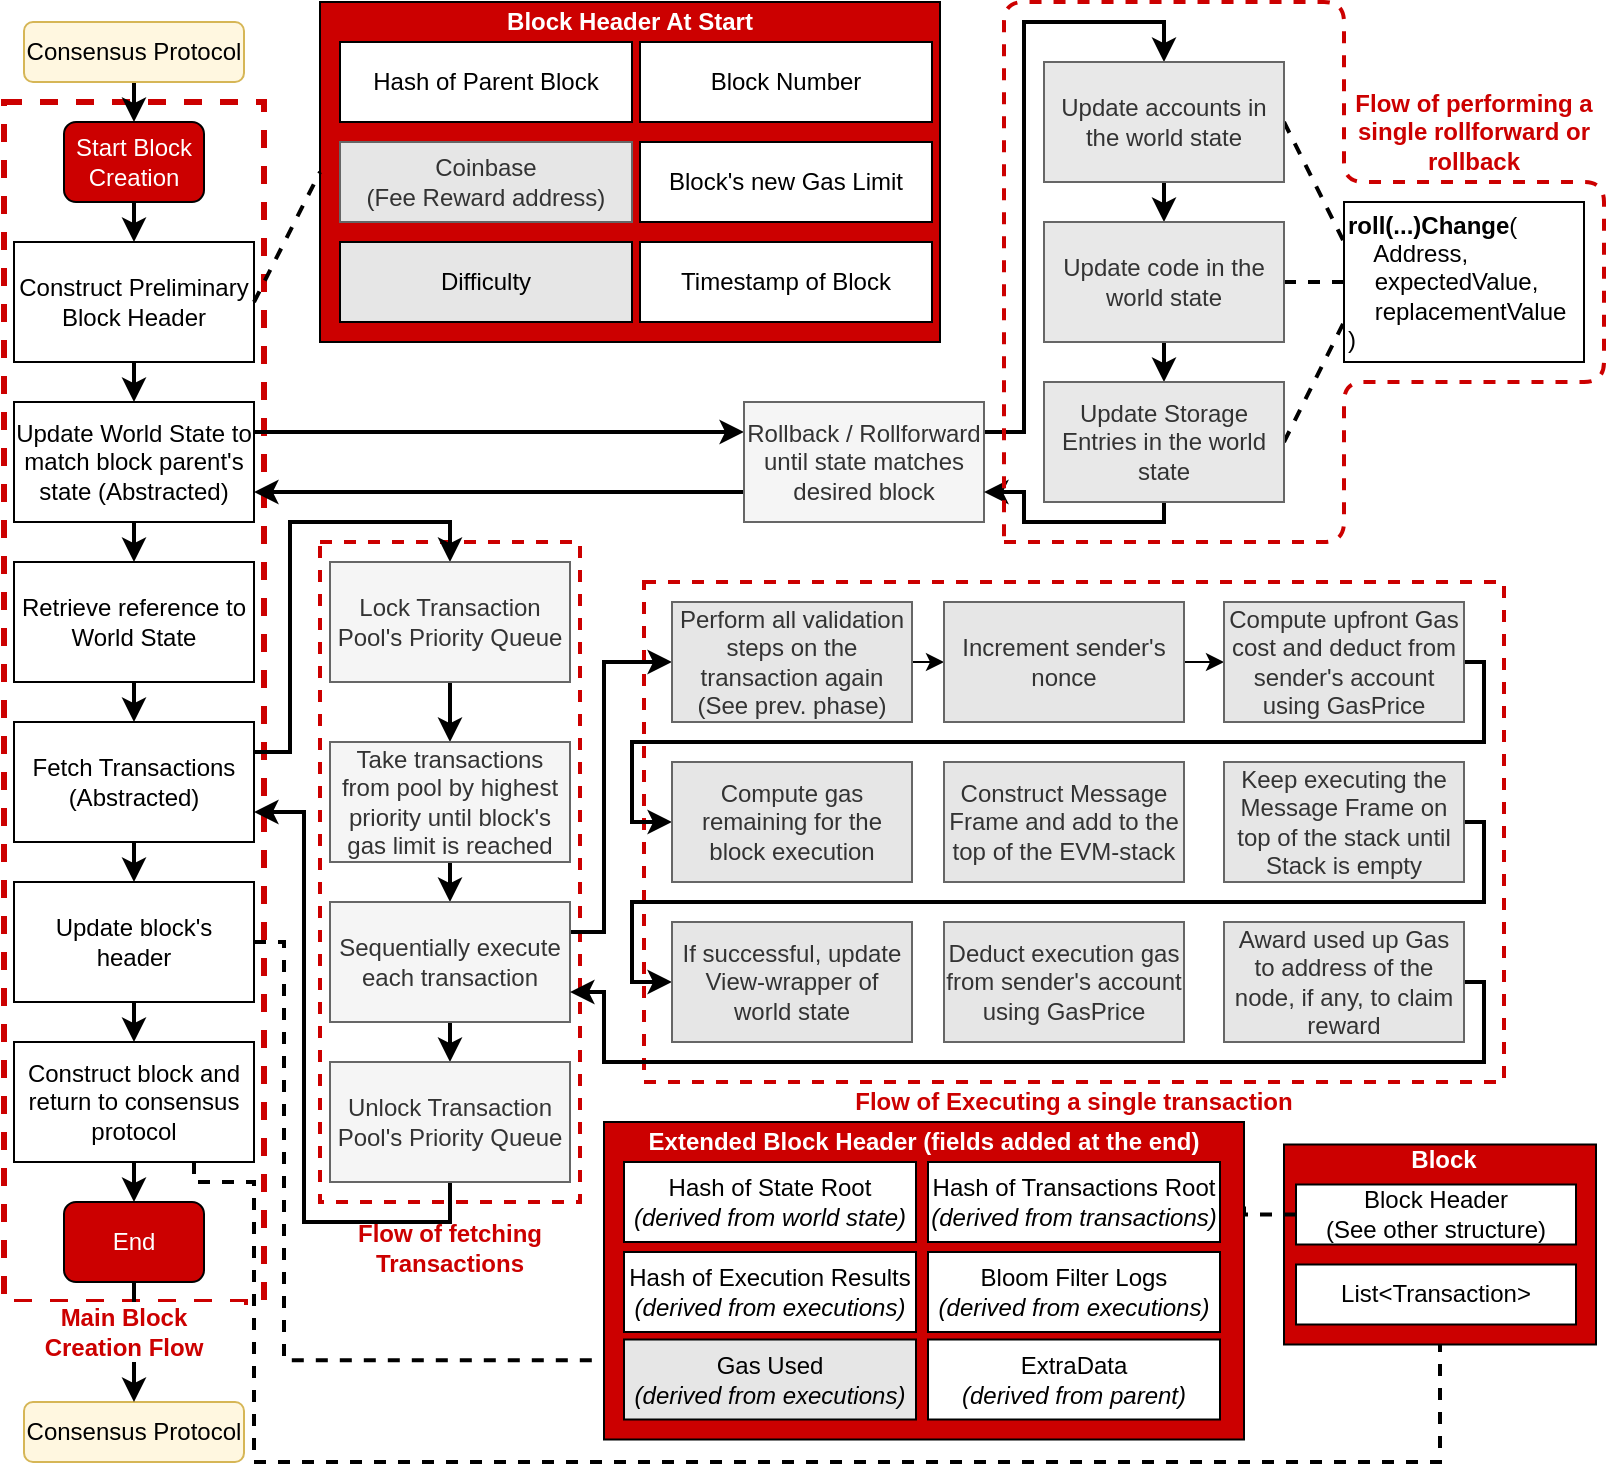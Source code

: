 <mxfile version="14.4.8" type="device"><diagram id="Vb3VRoETpjWoXqIOcZXQ" name="Page-1"><mxGraphModel dx="2062" dy="1052" grid="1" gridSize="10" guides="1" tooltips="1" connect="1" arrows="1" fold="1" page="1" pageScale="1" pageWidth="827" pageHeight="1169" math="0" shadow="0"><root><mxCell id="0"/><mxCell id="1" parent="0"/><mxCell id="GnCOE_98hU6Ss6Np9kSE-92" value="" style="rounded=0;whiteSpace=wrap;html=1;fontColor=#FFFFFF;align=left;dashed=1;fillColor=none;strokeColor=#CC0000;strokeWidth=2;" vertex="1" parent="1"><mxGeometry x="340" y="320" width="430" height="250" as="geometry"/></mxCell><mxCell id="GnCOE_98hU6Ss6Np9kSE-88" value="" style="rounded=0;whiteSpace=wrap;html=1;fontColor=#FFFFFF;align=left;dashed=1;fillColor=none;strokeColor=#CC0000;strokeWidth=2;" vertex="1" parent="1"><mxGeometry x="178" y="300" width="130" height="330" as="geometry"/></mxCell><mxCell id="GnCOE_98hU6Ss6Np9kSE-86" value="" style="rounded=0;whiteSpace=wrap;html=1;fontColor=#FFFFFF;align=left;dashed=1;fillColor=none;strokeColor=#CC0000;strokeWidth=3;" vertex="1" parent="1"><mxGeometry x="20" y="80" width="130" height="600" as="geometry"/></mxCell><mxCell id="GnCOE_98hU6Ss6Np9kSE-41" style="edgeStyle=none;rounded=0;orthogonalLoop=1;jettySize=auto;html=1;exitX=0.5;exitY=1;exitDx=0;exitDy=0;entryX=0.5;entryY=0;entryDx=0;entryDy=0;endArrow=classic;endFill=1;fontColor=#FFFFFF;strokeWidth=2;" edge="1" parent="1" source="GnCOE_98hU6Ss6Np9kSE-1" target="GnCOE_98hU6Ss6Np9kSE-4"><mxGeometry relative="1" as="geometry"/></mxCell><mxCell id="GnCOE_98hU6Ss6Np9kSE-1" value="Start Block Creation" style="rounded=1;whiteSpace=wrap;html=1;fillColor=#CC0000;fontColor=#FFFFFF;" vertex="1" parent="1"><mxGeometry x="50" y="90" width="70" height="40" as="geometry"/></mxCell><mxCell id="GnCOE_98hU6Ss6Np9kSE-76" style="edgeStyle=orthogonalEdgeStyle;rounded=0;orthogonalLoop=1;jettySize=auto;html=1;exitX=0.5;exitY=1;exitDx=0;exitDy=0;entryX=0.5;entryY=0;entryDx=0;entryDy=0;endArrow=classic;endFill=1;fontColor=#FFFFFF;strokeWidth=2;" edge="1" parent="1" source="GnCOE_98hU6Ss6Np9kSE-3" target="GnCOE_98hU6Ss6Np9kSE-1"><mxGeometry relative="1" as="geometry"/></mxCell><mxCell id="GnCOE_98hU6Ss6Np9kSE-3" value="Consensus Protocol" style="rounded=1;whiteSpace=wrap;html=1;strokeColor=#d6b656;fillColor=#FFF7E0;" vertex="1" parent="1"><mxGeometry x="30" y="40" width="110" height="30" as="geometry"/></mxCell><mxCell id="GnCOE_98hU6Ss6Np9kSE-42" style="edgeStyle=none;rounded=0;orthogonalLoop=1;jettySize=auto;html=1;exitX=0.5;exitY=1;exitDx=0;exitDy=0;entryX=0.5;entryY=0;entryDx=0;entryDy=0;endArrow=classic;endFill=1;fontColor=#FFFFFF;strokeWidth=2;" edge="1" parent="1" source="GnCOE_98hU6Ss6Np9kSE-4" target="GnCOE_98hU6Ss6Np9kSE-15"><mxGeometry relative="1" as="geometry"/></mxCell><mxCell id="GnCOE_98hU6Ss6Np9kSE-4" value="Construct Preliminary Block Header" style="rounded=0;whiteSpace=wrap;html=1;" vertex="1" parent="1"><mxGeometry x="25" y="150" width="120" height="60" as="geometry"/></mxCell><mxCell id="GnCOE_98hU6Ss6Np9kSE-7" value="" style="rounded=0;whiteSpace=wrap;html=1;fillColor=#CC0000;fontColor=#FFFFFF;" vertex="1" parent="1"><mxGeometry x="178" y="30" width="310" height="170" as="geometry"/></mxCell><mxCell id="GnCOE_98hU6Ss6Np9kSE-8" value="Hash of Parent Block" style="rounded=0;whiteSpace=wrap;html=1;" vertex="1" parent="1"><mxGeometry x="188" y="50" width="146" height="40" as="geometry"/></mxCell><mxCell id="GnCOE_98hU6Ss6Np9kSE-9" value="Block's new Gas Limit" style="rounded=0;whiteSpace=wrap;html=1;" vertex="1" parent="1"><mxGeometry x="338" y="100" width="146" height="40" as="geometry"/></mxCell><mxCell id="GnCOE_98hU6Ss6Np9kSE-10" value="Difficulty" style="rounded=0;whiteSpace=wrap;html=1;fillColor=#E6E6E6;" vertex="1" parent="1"><mxGeometry x="188" y="150" width="146" height="40" as="geometry"/></mxCell><mxCell id="GnCOE_98hU6Ss6Np9kSE-11" value="Coinbase&lt;br&gt;(Fee Reward address)" style="rounded=0;whiteSpace=wrap;html=1;strokeColor=#666666;fontColor=#333333;fillColor=#E6E6E6;" vertex="1" parent="1"><mxGeometry x="188" y="100" width="146" height="40" as="geometry"/></mxCell><mxCell id="GnCOE_98hU6Ss6Np9kSE-12" value="Block Number" style="rounded=0;whiteSpace=wrap;html=1;" vertex="1" parent="1"><mxGeometry x="338" y="50" width="146" height="40" as="geometry"/></mxCell><mxCell id="GnCOE_98hU6Ss6Np9kSE-13" value="Timestamp of Block" style="rounded=0;whiteSpace=wrap;html=1;" vertex="1" parent="1"><mxGeometry x="338" y="150" width="146" height="40" as="geometry"/></mxCell><mxCell id="GnCOE_98hU6Ss6Np9kSE-14" value="&lt;b&gt;Block Header At Start&lt;/b&gt;" style="text;html=1;strokeColor=none;fillColor=none;align=center;verticalAlign=middle;whiteSpace=wrap;rounded=0;fontColor=#FFFFFF;" vertex="1" parent="1"><mxGeometry x="178" y="30" width="310" height="20" as="geometry"/></mxCell><mxCell id="GnCOE_98hU6Ss6Np9kSE-43" style="edgeStyle=none;rounded=0;orthogonalLoop=1;jettySize=auto;html=1;exitX=0.5;exitY=1;exitDx=0;exitDy=0;entryX=0.5;entryY=0;entryDx=0;entryDy=0;endArrow=classic;endFill=1;fontColor=#FFFFFF;strokeWidth=2;" edge="1" parent="1" source="GnCOE_98hU6Ss6Np9kSE-15" target="GnCOE_98hU6Ss6Np9kSE-21"><mxGeometry relative="1" as="geometry"/></mxCell><mxCell id="GnCOE_98hU6Ss6Np9kSE-51" style="edgeStyle=orthogonalEdgeStyle;rounded=0;orthogonalLoop=1;jettySize=auto;html=1;exitX=1;exitY=0.25;exitDx=0;exitDy=0;entryX=0;entryY=0.25;entryDx=0;entryDy=0;endArrow=classic;endFill=1;fontColor=#FFFFFF;strokeWidth=2;" edge="1" parent="1" source="GnCOE_98hU6Ss6Np9kSE-15" target="GnCOE_98hU6Ss6Np9kSE-16"><mxGeometry relative="1" as="geometry"/></mxCell><mxCell id="GnCOE_98hU6Ss6Np9kSE-15" value="Update World State to match block parent's state (Abstracted)" style="rounded=0;whiteSpace=wrap;html=1;" vertex="1" parent="1"><mxGeometry x="25" y="230" width="120" height="60" as="geometry"/></mxCell><mxCell id="GnCOE_98hU6Ss6Np9kSE-53" style="edgeStyle=orthogonalEdgeStyle;rounded=0;orthogonalLoop=1;jettySize=auto;html=1;exitX=1;exitY=0.25;exitDx=0;exitDy=0;entryX=0.5;entryY=0;entryDx=0;entryDy=0;endArrow=classic;endFill=1;fontColor=#FFFFFF;strokeWidth=2;" edge="1" parent="1" source="GnCOE_98hU6Ss6Np9kSE-16" target="GnCOE_98hU6Ss6Np9kSE-17"><mxGeometry relative="1" as="geometry"><Array as="points"><mxPoint x="530" y="245"/><mxPoint x="530" y="40"/><mxPoint x="600" y="40"/></Array></mxGeometry></mxCell><mxCell id="GnCOE_98hU6Ss6Np9kSE-59" style="edgeStyle=orthogonalEdgeStyle;rounded=0;orthogonalLoop=1;jettySize=auto;html=1;exitX=0;exitY=0.75;exitDx=0;exitDy=0;entryX=1;entryY=0.75;entryDx=0;entryDy=0;endArrow=classic;endFill=1;fontColor=#FFFFFF;strokeWidth=2;" edge="1" parent="1" source="GnCOE_98hU6Ss6Np9kSE-16" target="GnCOE_98hU6Ss6Np9kSE-15"><mxGeometry relative="1" as="geometry"/></mxCell><mxCell id="GnCOE_98hU6Ss6Np9kSE-16" value="Rollback / Rollforward until state matches desired block" style="rounded=0;whiteSpace=wrap;html=1;fillColor=#f5f5f5;strokeColor=#666666;fontColor=#333333;" vertex="1" parent="1"><mxGeometry x="390" y="230" width="120" height="60" as="geometry"/></mxCell><mxCell id="GnCOE_98hU6Ss6Np9kSE-54" style="edgeStyle=orthogonalEdgeStyle;rounded=0;orthogonalLoop=1;jettySize=auto;html=1;exitX=0.5;exitY=1;exitDx=0;exitDy=0;entryX=0.5;entryY=0;entryDx=0;entryDy=0;endArrow=classic;endFill=1;fontColor=#FFFFFF;strokeWidth=2;" edge="1" parent="1" source="GnCOE_98hU6Ss6Np9kSE-17" target="GnCOE_98hU6Ss6Np9kSE-18"><mxGeometry relative="1" as="geometry"/></mxCell><mxCell id="GnCOE_98hU6Ss6Np9kSE-77" style="rounded=0;orthogonalLoop=1;jettySize=auto;html=1;exitX=1;exitY=0.5;exitDx=0;exitDy=0;entryX=0;entryY=0.25;entryDx=0;entryDy=0;endArrow=none;endFill=0;fontColor=#FFFFFF;dashed=1;strokeWidth=2;" edge="1" parent="1" source="GnCOE_98hU6Ss6Np9kSE-17" target="GnCOE_98hU6Ss6Np9kSE-20"><mxGeometry relative="1" as="geometry"/></mxCell><mxCell id="GnCOE_98hU6Ss6Np9kSE-17" value="Update accounts in the world state" style="rounded=0;whiteSpace=wrap;html=1;strokeColor=#666666;fontColor=#333333;fillColor=#E8E8E8;" vertex="1" parent="1"><mxGeometry x="540" y="60" width="120" height="60" as="geometry"/></mxCell><mxCell id="GnCOE_98hU6Ss6Np9kSE-55" style="edgeStyle=orthogonalEdgeStyle;rounded=0;orthogonalLoop=1;jettySize=auto;html=1;exitX=0.5;exitY=1;exitDx=0;exitDy=0;entryX=0.5;entryY=0;entryDx=0;entryDy=0;endArrow=classic;endFill=1;fontColor=#FFFFFF;strokeWidth=2;" edge="1" parent="1" source="GnCOE_98hU6Ss6Np9kSE-18" target="GnCOE_98hU6Ss6Np9kSE-19"><mxGeometry relative="1" as="geometry"/></mxCell><mxCell id="GnCOE_98hU6Ss6Np9kSE-78" style="edgeStyle=none;rounded=0;orthogonalLoop=1;jettySize=auto;html=1;exitX=1;exitY=0.5;exitDx=0;exitDy=0;entryX=0;entryY=0.5;entryDx=0;entryDy=0;dashed=1;endArrow=none;endFill=0;fontColor=#FFFFFF;strokeWidth=2;" edge="1" parent="1" source="GnCOE_98hU6Ss6Np9kSE-18" target="GnCOE_98hU6Ss6Np9kSE-20"><mxGeometry relative="1" as="geometry"/></mxCell><mxCell id="GnCOE_98hU6Ss6Np9kSE-18" value="Update code in the world state" style="rounded=0;whiteSpace=wrap;html=1;strokeColor=#666666;fontColor=#333333;fillColor=#E8E8E8;" vertex="1" parent="1"><mxGeometry x="540" y="140" width="120" height="60" as="geometry"/></mxCell><mxCell id="GnCOE_98hU6Ss6Np9kSE-56" style="edgeStyle=orthogonalEdgeStyle;rounded=0;orthogonalLoop=1;jettySize=auto;html=1;exitX=0.5;exitY=1;exitDx=0;exitDy=0;entryX=1;entryY=0.75;entryDx=0;entryDy=0;endArrow=classic;endFill=1;fontColor=#FFFFFF;strokeWidth=2;" edge="1" parent="1" source="GnCOE_98hU6Ss6Np9kSE-19" target="GnCOE_98hU6Ss6Np9kSE-16"><mxGeometry relative="1" as="geometry"><Array as="points"><mxPoint x="600" y="290"/><mxPoint x="530" y="290"/><mxPoint x="530" y="275"/></Array></mxGeometry></mxCell><mxCell id="GnCOE_98hU6Ss6Np9kSE-79" style="edgeStyle=none;rounded=0;orthogonalLoop=1;jettySize=auto;html=1;exitX=1;exitY=0.5;exitDx=0;exitDy=0;entryX=0;entryY=0.75;entryDx=0;entryDy=0;dashed=1;endArrow=none;endFill=0;fontColor=#FFFFFF;strokeWidth=2;" edge="1" parent="1" source="GnCOE_98hU6Ss6Np9kSE-19" target="GnCOE_98hU6Ss6Np9kSE-20"><mxGeometry relative="1" as="geometry"/></mxCell><mxCell id="GnCOE_98hU6Ss6Np9kSE-19" value="Update Storage Entries in the world state" style="rounded=0;whiteSpace=wrap;html=1;strokeColor=#666666;fontColor=#333333;fillColor=#E8E8E8;" vertex="1" parent="1"><mxGeometry x="540" y="220" width="120" height="60" as="geometry"/></mxCell><mxCell id="GnCOE_98hU6Ss6Np9kSE-20" value="&lt;b&gt;roll(...)Change&lt;/b&gt;(&lt;br&gt;&amp;nbsp; &amp;nbsp; Address, &lt;br&gt;&amp;nbsp; &amp;nbsp; expectedValue, &lt;br&gt;&amp;nbsp; &amp;nbsp; replacementValue&lt;br&gt;)" style="rounded=0;whiteSpace=wrap;html=1;align=left;" vertex="1" parent="1"><mxGeometry x="690" y="130" width="120" height="80" as="geometry"/></mxCell><mxCell id="GnCOE_98hU6Ss6Np9kSE-44" style="edgeStyle=none;rounded=0;orthogonalLoop=1;jettySize=auto;html=1;exitX=0.5;exitY=1;exitDx=0;exitDy=0;entryX=0.5;entryY=0;entryDx=0;entryDy=0;endArrow=classic;endFill=1;fontColor=#FFFFFF;strokeWidth=2;" edge="1" parent="1" source="GnCOE_98hU6Ss6Np9kSE-21" target="GnCOE_98hU6Ss6Np9kSE-36"><mxGeometry relative="1" as="geometry"/></mxCell><mxCell id="GnCOE_98hU6Ss6Np9kSE-21" value="Retrieve reference to World State" style="rounded=0;whiteSpace=wrap;html=1;" vertex="1" parent="1"><mxGeometry x="25" y="310" width="120" height="60" as="geometry"/></mxCell><mxCell id="GnCOE_98hU6Ss6Np9kSE-45" style="edgeStyle=none;rounded=0;orthogonalLoop=1;jettySize=auto;html=1;exitX=0.5;exitY=1;exitDx=0;exitDy=0;entryX=0.5;entryY=0;entryDx=0;entryDy=0;endArrow=classic;endFill=1;fontColor=#FFFFFF;strokeWidth=2;" edge="1" parent="1" source="GnCOE_98hU6Ss6Np9kSE-36" target="GnCOE_98hU6Ss6Np9kSE-37"><mxGeometry relative="1" as="geometry"/></mxCell><mxCell id="GnCOE_98hU6Ss6Np9kSE-64" style="edgeStyle=orthogonalEdgeStyle;rounded=0;orthogonalLoop=1;jettySize=auto;html=1;exitX=1;exitY=0.25;exitDx=0;exitDy=0;entryX=0.5;entryY=0;entryDx=0;entryDy=0;endArrow=classic;endFill=1;fontColor=#FFFFFF;strokeWidth=2;" edge="1" parent="1" source="GnCOE_98hU6Ss6Np9kSE-36" target="GnCOE_98hU6Ss6Np9kSE-60"><mxGeometry relative="1" as="geometry"><Array as="points"><mxPoint x="163" y="405"/><mxPoint x="163" y="290"/><mxPoint x="243" y="290"/></Array></mxGeometry></mxCell><mxCell id="GnCOE_98hU6Ss6Np9kSE-36" value="Fetch Transactions (Abstracted)" style="rounded=0;whiteSpace=wrap;html=1;" vertex="1" parent="1"><mxGeometry x="25" y="390" width="120" height="60" as="geometry"/></mxCell><mxCell id="GnCOE_98hU6Ss6Np9kSE-46" style="edgeStyle=none;rounded=0;orthogonalLoop=1;jettySize=auto;html=1;exitX=0.5;exitY=1;exitDx=0;exitDy=0;entryX=0.5;entryY=0;entryDx=0;entryDy=0;endArrow=classic;endFill=1;fontColor=#FFFFFF;strokeWidth=2;" edge="1" parent="1" source="GnCOE_98hU6Ss6Np9kSE-37" target="GnCOE_98hU6Ss6Np9kSE-38"><mxGeometry relative="1" as="geometry"/></mxCell><mxCell id="GnCOE_98hU6Ss6Np9kSE-127" style="edgeStyle=orthogonalEdgeStyle;rounded=0;orthogonalLoop=1;jettySize=auto;html=1;exitX=1;exitY=0.5;exitDx=0;exitDy=0;entryX=0;entryY=0.75;entryDx=0;entryDy=0;dashed=1;endArrow=none;endFill=0;strokeWidth=2;fontColor=#FFFFFF;" edge="1" parent="1" source="GnCOE_98hU6Ss6Np9kSE-37" target="GnCOE_98hU6Ss6Np9kSE-114"><mxGeometry relative="1" as="geometry"><Array as="points"><mxPoint x="160" y="500"/><mxPoint x="160" y="709"/></Array></mxGeometry></mxCell><mxCell id="GnCOE_98hU6Ss6Np9kSE-37" value="Update block's header" style="rounded=0;whiteSpace=wrap;html=1;" vertex="1" parent="1"><mxGeometry x="25" y="470" width="120" height="60" as="geometry"/></mxCell><mxCell id="GnCOE_98hU6Ss6Np9kSE-47" style="edgeStyle=none;rounded=0;orthogonalLoop=1;jettySize=auto;html=1;exitX=0.5;exitY=1;exitDx=0;exitDy=0;entryX=0.5;entryY=0;entryDx=0;entryDy=0;endArrow=classic;endFill=1;fontColor=#FFFFFF;strokeWidth=2;" edge="1" parent="1" source="GnCOE_98hU6Ss6Np9kSE-38" target="GnCOE_98hU6Ss6Np9kSE-40"><mxGeometry relative="1" as="geometry"/></mxCell><mxCell id="GnCOE_98hU6Ss6Np9kSE-129" style="edgeStyle=orthogonalEdgeStyle;rounded=0;orthogonalLoop=1;jettySize=auto;html=1;exitX=0.75;exitY=1;exitDx=0;exitDy=0;entryX=0.5;entryY=1;entryDx=0;entryDy=0;dashed=1;endArrow=none;endFill=0;strokeColor=#000000;strokeWidth=2;fontColor=#FFFFFF;" edge="1" parent="1" source="GnCOE_98hU6Ss6Np9kSE-38" target="GnCOE_98hU6Ss6Np9kSE-101"><mxGeometry relative="1" as="geometry"><Array as="points"><mxPoint x="115" y="620"/><mxPoint x="145" y="620"/><mxPoint x="145" y="760"/><mxPoint x="738" y="760"/></Array></mxGeometry></mxCell><mxCell id="GnCOE_98hU6Ss6Np9kSE-38" value="Construct block and return to consensus protocol" style="rounded=0;whiteSpace=wrap;html=1;" vertex="1" parent="1"><mxGeometry x="25" y="550" width="120" height="60" as="geometry"/></mxCell><mxCell id="GnCOE_98hU6Ss6Np9kSE-40" value="End" style="rounded=1;whiteSpace=wrap;html=1;fillColor=#CC0000;fontColor=#FFFFFF;" vertex="1" parent="1"><mxGeometry x="50" y="630" width="70" height="40" as="geometry"/></mxCell><mxCell id="GnCOE_98hU6Ss6Np9kSE-65" style="edgeStyle=orthogonalEdgeStyle;rounded=0;orthogonalLoop=1;jettySize=auto;html=1;exitX=0.5;exitY=1;exitDx=0;exitDy=0;entryX=0.5;entryY=0;entryDx=0;entryDy=0;endArrow=classic;endFill=1;fontColor=#FFFFFF;strokeWidth=2;" edge="1" parent="1" source="GnCOE_98hU6Ss6Np9kSE-60" target="GnCOE_98hU6Ss6Np9kSE-61"><mxGeometry relative="1" as="geometry"/></mxCell><mxCell id="GnCOE_98hU6Ss6Np9kSE-60" value="Lock Transaction Pool's Priority Queue" style="rounded=0;whiteSpace=wrap;html=1;align=center;fillColor=#f5f5f5;strokeColor=#666666;fontColor=#333333;" vertex="1" parent="1"><mxGeometry x="183" y="310" width="120" height="60" as="geometry"/></mxCell><mxCell id="GnCOE_98hU6Ss6Np9kSE-66" style="edgeStyle=orthogonalEdgeStyle;rounded=0;orthogonalLoop=1;jettySize=auto;html=1;exitX=0.5;exitY=1;exitDx=0;exitDy=0;entryX=0.5;entryY=0;entryDx=0;entryDy=0;endArrow=classic;endFill=1;fontColor=#FFFFFF;strokeWidth=2;" edge="1" parent="1" source="GnCOE_98hU6Ss6Np9kSE-61" target="GnCOE_98hU6Ss6Np9kSE-62"><mxGeometry relative="1" as="geometry"/></mxCell><mxCell id="GnCOE_98hU6Ss6Np9kSE-61" value="Take transactions from pool by highest priority until block's gas limit is reached" style="rounded=0;whiteSpace=wrap;html=1;align=center;fillColor=#f5f5f5;strokeColor=#666666;fontColor=#333333;" vertex="1" parent="1"><mxGeometry x="183" y="400" width="120" height="60" as="geometry"/></mxCell><mxCell id="GnCOE_98hU6Ss6Np9kSE-80" style="edgeStyle=orthogonalEdgeStyle;rounded=0;orthogonalLoop=1;jettySize=auto;html=1;exitX=1;exitY=0.25;exitDx=0;exitDy=0;entryX=0;entryY=0.5;entryDx=0;entryDy=0;endArrow=classic;endFill=1;fontColor=#FFFFFF;strokeWidth=2;" edge="1" parent="1" source="GnCOE_98hU6Ss6Np9kSE-62" target="GnCOE_98hU6Ss6Np9kSE-63"><mxGeometry relative="1" as="geometry"><Array as="points"><mxPoint x="320" y="495"/><mxPoint x="320" y="360"/></Array></mxGeometry></mxCell><mxCell id="GnCOE_98hU6Ss6Np9kSE-95" style="edgeStyle=orthogonalEdgeStyle;rounded=0;orthogonalLoop=1;jettySize=auto;html=1;exitX=0.5;exitY=1;exitDx=0;exitDy=0;entryX=0.5;entryY=0;entryDx=0;entryDy=0;endArrow=classic;endFill=1;strokeWidth=2;fontColor=#FFFFFF;" edge="1" parent="1" source="GnCOE_98hU6Ss6Np9kSE-62" target="GnCOE_98hU6Ss6Np9kSE-90"><mxGeometry relative="1" as="geometry"/></mxCell><mxCell id="GnCOE_98hU6Ss6Np9kSE-62" value="Sequentially execute each transaction" style="rounded=0;whiteSpace=wrap;html=1;align=center;fillColor=#f5f5f5;strokeColor=#666666;fontColor=#333333;" vertex="1" parent="1"><mxGeometry x="183" y="480" width="120" height="60" as="geometry"/></mxCell><mxCell id="GnCOE_98hU6Ss6Np9kSE-82" style="edgeStyle=orthogonalEdgeStyle;rounded=0;orthogonalLoop=1;jettySize=auto;html=1;exitX=1;exitY=0.5;exitDx=0;exitDy=0;entryX=0;entryY=0.5;entryDx=0;entryDy=0;endArrow=classic;endFill=1;fontColor=#FFFFFF;" edge="1" parent="1" source="GnCOE_98hU6Ss6Np9kSE-63" target="GnCOE_98hU6Ss6Np9kSE-68"><mxGeometry relative="1" as="geometry"/></mxCell><mxCell id="GnCOE_98hU6Ss6Np9kSE-63" value="Perform all validation steps on the transaction again (See prev. phase)" style="rounded=0;whiteSpace=wrap;html=1;align=center;strokeColor=#666666;fontColor=#333333;fillColor=#E6E6E6;" vertex="1" parent="1"><mxGeometry x="354" y="330" width="120" height="60" as="geometry"/></mxCell><mxCell id="GnCOE_98hU6Ss6Np9kSE-83" style="edgeStyle=orthogonalEdgeStyle;rounded=0;orthogonalLoop=1;jettySize=auto;html=1;exitX=1;exitY=0.5;exitDx=0;exitDy=0;entryX=0;entryY=0.5;entryDx=0;entryDy=0;endArrow=classic;endFill=1;fontColor=#FFFFFF;" edge="1" parent="1" source="GnCOE_98hU6Ss6Np9kSE-68" target="GnCOE_98hU6Ss6Np9kSE-69"><mxGeometry relative="1" as="geometry"/></mxCell><mxCell id="GnCOE_98hU6Ss6Np9kSE-68" value="Increment sender's nonce" style="rounded=0;whiteSpace=wrap;html=1;align=center;strokeColor=#666666;fontColor=#333333;fillColor=#E6E6E6;" vertex="1" parent="1"><mxGeometry x="490" y="330" width="120" height="60" as="geometry"/></mxCell><mxCell id="GnCOE_98hU6Ss6Np9kSE-84" style="edgeStyle=orthogonalEdgeStyle;rounded=0;orthogonalLoop=1;jettySize=auto;html=1;exitX=1;exitY=0.5;exitDx=0;exitDy=0;endArrow=classic;endFill=1;fontColor=#FFFFFF;entryX=0;entryY=0.5;entryDx=0;entryDy=0;strokeWidth=2;" edge="1" parent="1" source="GnCOE_98hU6Ss6Np9kSE-69" target="GnCOE_98hU6Ss6Np9kSE-70"><mxGeometry relative="1" as="geometry"><mxPoint x="620" y="400" as="targetPoint"/><Array as="points"><mxPoint x="760" y="360"/><mxPoint x="760" y="400"/><mxPoint x="334" y="400"/><mxPoint x="334" y="440"/></Array></mxGeometry></mxCell><mxCell id="GnCOE_98hU6Ss6Np9kSE-69" value="Compute upfront Gas cost and deduct from sender's account using GasPrice" style="rounded=0;whiteSpace=wrap;html=1;align=center;strokeColor=#666666;fontColor=#333333;fillColor=#E6E6E6;" vertex="1" parent="1"><mxGeometry x="630" y="330" width="120" height="60" as="geometry"/></mxCell><mxCell id="GnCOE_98hU6Ss6Np9kSE-70" value="Compute gas remaining for the block execution" style="rounded=0;whiteSpace=wrap;html=1;align=center;strokeColor=#666666;fontColor=#333333;fillColor=#E6E6E6;" vertex="1" parent="1"><mxGeometry x="354" y="410" width="120" height="60" as="geometry"/></mxCell><mxCell id="GnCOE_98hU6Ss6Np9kSE-71" value="Construct Message Frame and add to the top of the EVM-stack" style="rounded=0;whiteSpace=wrap;html=1;align=center;strokeColor=#666666;fontColor=#333333;fillColor=#E6E6E6;" vertex="1" parent="1"><mxGeometry x="490" y="410" width="120" height="60" as="geometry"/></mxCell><mxCell id="GnCOE_98hU6Ss6Np9kSE-85" style="edgeStyle=orthogonalEdgeStyle;rounded=0;orthogonalLoop=1;jettySize=auto;html=1;exitX=1;exitY=0.5;exitDx=0;exitDy=0;entryX=0;entryY=0.5;entryDx=0;entryDy=0;endArrow=classic;endFill=1;fontColor=#FFFFFF;strokeWidth=2;" edge="1" parent="1" source="GnCOE_98hU6Ss6Np9kSE-72" target="GnCOE_98hU6Ss6Np9kSE-73"><mxGeometry relative="1" as="geometry"><Array as="points"><mxPoint x="760" y="440"/><mxPoint x="760" y="480"/><mxPoint x="334" y="480"/><mxPoint x="334" y="520"/></Array></mxGeometry></mxCell><mxCell id="GnCOE_98hU6Ss6Np9kSE-72" value="Keep executing the Message Frame on top of the stack until Stack is empty" style="rounded=0;whiteSpace=wrap;html=1;align=center;strokeColor=#666666;fontColor=#333333;fillColor=#E6E6E6;" vertex="1" parent="1"><mxGeometry x="630" y="410" width="120" height="60" as="geometry"/></mxCell><mxCell id="GnCOE_98hU6Ss6Np9kSE-73" value="If successful, update View-wrapper of world state" style="rounded=0;whiteSpace=wrap;html=1;align=center;strokeColor=#666666;fontColor=#333333;fillColor=#E6E6E6;" vertex="1" parent="1"><mxGeometry x="354" y="490" width="120" height="60" as="geometry"/></mxCell><mxCell id="GnCOE_98hU6Ss6Np9kSE-74" value="Deduct execution gas from sender's account using GasPrice" style="rounded=0;whiteSpace=wrap;html=1;align=center;strokeColor=#666666;fontColor=#333333;fillColor=#E6E6E6;" vertex="1" parent="1"><mxGeometry x="490" y="490" width="120" height="60" as="geometry"/></mxCell><mxCell id="GnCOE_98hU6Ss6Np9kSE-81" style="edgeStyle=orthogonalEdgeStyle;rounded=0;orthogonalLoop=1;jettySize=auto;html=1;exitX=1;exitY=0.5;exitDx=0;exitDy=0;entryX=1;entryY=0.75;entryDx=0;entryDy=0;endArrow=classic;endFill=1;fontColor=#FFFFFF;strokeWidth=2;" edge="1" parent="1" source="GnCOE_98hU6Ss6Np9kSE-75" target="GnCOE_98hU6Ss6Np9kSE-62"><mxGeometry relative="1" as="geometry"><Array as="points"><mxPoint x="760" y="520"/><mxPoint x="760" y="560"/><mxPoint x="320" y="560"/><mxPoint x="320" y="525"/></Array></mxGeometry></mxCell><mxCell id="GnCOE_98hU6Ss6Np9kSE-75" value="Award used up Gas to address of the node, if any, to claim reward" style="rounded=0;whiteSpace=wrap;html=1;align=center;strokeColor=#666666;fontColor=#333333;fillColor=#E6E6E6;" vertex="1" parent="1"><mxGeometry x="630" y="490" width="120" height="60" as="geometry"/></mxCell><mxCell id="GnCOE_98hU6Ss6Np9kSE-96" style="edgeStyle=orthogonalEdgeStyle;rounded=0;orthogonalLoop=1;jettySize=auto;html=1;exitX=0.5;exitY=1;exitDx=0;exitDy=0;entryX=1;entryY=0.75;entryDx=0;entryDy=0;endArrow=classic;endFill=1;strokeWidth=2;fontColor=#FFFFFF;" edge="1" parent="1" source="GnCOE_98hU6Ss6Np9kSE-90" target="GnCOE_98hU6Ss6Np9kSE-36"><mxGeometry relative="1" as="geometry"><Array as="points"><mxPoint x="243" y="640"/><mxPoint x="170" y="640"/><mxPoint x="170" y="435"/></Array></mxGeometry></mxCell><mxCell id="GnCOE_98hU6Ss6Np9kSE-90" value="Unlock Transaction Pool's Priority Queue" style="rounded=0;whiteSpace=wrap;html=1;align=center;fillColor=#f5f5f5;strokeColor=#666666;fontColor=#333333;" vertex="1" parent="1"><mxGeometry x="183" y="560" width="120" height="60" as="geometry"/></mxCell><mxCell id="GnCOE_98hU6Ss6Np9kSE-91" value="&lt;font color=&quot;#cc0000&quot;&gt;&lt;b&gt;Flow of fetching Transactions&lt;/b&gt;&lt;/font&gt;" style="text;html=1;strokeColor=none;fillColor=none;align=center;verticalAlign=middle;whiteSpace=wrap;rounded=0;dashed=1;fontColor=#FFFFFF;" vertex="1" parent="1"><mxGeometry x="178" y="635" width="130" height="35" as="geometry"/></mxCell><mxCell id="GnCOE_98hU6Ss6Np9kSE-97" value="&lt;font color=&quot;#cc0000&quot;&gt;&lt;b&gt;Flow of Executing a single transaction&lt;/b&gt;&lt;/font&gt;" style="text;html=1;strokeColor=none;fillColor=none;align=center;verticalAlign=middle;whiteSpace=wrap;rounded=0;dashed=1;fontColor=#FFFFFF;" vertex="1" parent="1"><mxGeometry x="340" y="570" width="430" height="20" as="geometry"/></mxCell><mxCell id="GnCOE_98hU6Ss6Np9kSE-98" value="" style="endArrow=none;dashed=1;html=1;strokeWidth=2;fontColor=#FFFFFF;strokeColor=#CC0000;" edge="1" parent="1"><mxGeometry width="50" height="50" relative="1" as="geometry"><mxPoint x="520" y="300" as="sourcePoint"/><mxPoint x="520" y="300" as="targetPoint"/><Array as="points"><mxPoint x="690" y="300"/><mxPoint x="690" y="220"/><mxPoint x="820" y="220"/><mxPoint x="820" y="120"/><mxPoint x="690" y="120"/><mxPoint x="690" y="30"/><mxPoint x="520" y="30"/><mxPoint x="520" y="220"/></Array></mxGeometry></mxCell><mxCell id="GnCOE_98hU6Ss6Np9kSE-100" value="&lt;font color=&quot;#cc0000&quot;&gt;&lt;b&gt;Flow of performing a single rollforward or rollback&lt;/b&gt;&lt;/font&gt;" style="text;html=1;strokeColor=none;fillColor=none;align=center;verticalAlign=middle;whiteSpace=wrap;rounded=0;dashed=1;fontColor=#FFFFFF;" vertex="1" parent="1"><mxGeometry x="690" y="70" width="130" height="50" as="geometry"/></mxCell><mxCell id="GnCOE_98hU6Ss6Np9kSE-101" value="" style="rounded=0;whiteSpace=wrap;html=1;fillColor=#CC0000;fontColor=#FFFFFF;" vertex="1" parent="1"><mxGeometry x="660" y="601.25" width="156" height="100" as="geometry"/></mxCell><mxCell id="GnCOE_98hU6Ss6Np9kSE-108" value="&lt;b&gt;Block&lt;/b&gt;" style="text;html=1;strokeColor=none;fillColor=none;align=center;verticalAlign=middle;whiteSpace=wrap;rounded=0;fontColor=#FFFFFF;" vertex="1" parent="1"><mxGeometry x="392" y="627.5" width="166" height="20" as="geometry"/></mxCell><mxCell id="GnCOE_98hU6Ss6Np9kSE-128" style="edgeStyle=orthogonalEdgeStyle;rounded=0;orthogonalLoop=1;jettySize=auto;html=1;exitX=0;exitY=0.5;exitDx=0;exitDy=0;entryX=1;entryY=0.25;entryDx=0;entryDy=0;dashed=1;endArrow=none;endFill=0;strokeColor=#000000;strokeWidth=2;fontColor=#FFFFFF;" edge="1" parent="1" source="GnCOE_98hU6Ss6Np9kSE-109" target="GnCOE_98hU6Ss6Np9kSE-114"><mxGeometry relative="1" as="geometry"/></mxCell><mxCell id="GnCOE_98hU6Ss6Np9kSE-109" value="Block Header&lt;br&gt;(See other structure)" style="rounded=0;whiteSpace=wrap;html=1;" vertex="1" parent="1"><mxGeometry x="666" y="621.25" width="140" height="30" as="geometry"/></mxCell><mxCell id="GnCOE_98hU6Ss6Np9kSE-110" value="List&amp;lt;Transaction&amp;gt;" style="rounded=0;whiteSpace=wrap;html=1;" vertex="1" parent="1"><mxGeometry x="666" y="661.25" width="140" height="30" as="geometry"/></mxCell><mxCell id="GnCOE_98hU6Ss6Np9kSE-111" style="rounded=0;orthogonalLoop=1;jettySize=auto;html=1;exitX=1;exitY=0.5;exitDx=0;exitDy=0;entryX=0;entryY=0.5;entryDx=0;entryDy=0;endArrow=none;endFill=0;strokeWidth=2;fontColor=#FFFFFF;dashed=1;" edge="1" parent="1" source="GnCOE_98hU6Ss6Np9kSE-4" target="GnCOE_98hU6Ss6Np9kSE-7"><mxGeometry relative="1" as="geometry"/></mxCell><mxCell id="GnCOE_98hU6Ss6Np9kSE-112" value="&lt;b&gt;Block&lt;/b&gt;" style="text;html=1;strokeColor=none;fillColor=none;align=center;verticalAlign=middle;whiteSpace=wrap;rounded=0;dashed=1;fontColor=#FFFFFF;" vertex="1" parent="1"><mxGeometry x="660" y="598.75" width="160" height="20" as="geometry"/></mxCell><mxCell id="GnCOE_98hU6Ss6Np9kSE-114" value="" style="rounded=0;whiteSpace=wrap;html=1;fillColor=#CC0000;fontColor=#FFFFFF;" vertex="1" parent="1"><mxGeometry x="320" y="590" width="320" height="158.75" as="geometry"/></mxCell><mxCell id="GnCOE_98hU6Ss6Np9kSE-115" value="Hash of State Root&lt;br&gt;&lt;i&gt;(derived from world state)&lt;/i&gt;" style="rounded=0;whiteSpace=wrap;html=1;" vertex="1" parent="1"><mxGeometry x="330" y="610" width="146" height="40" as="geometry"/></mxCell><mxCell id="GnCOE_98hU6Ss6Np9kSE-121" value="&lt;b&gt;Extended Block Header (fields added at the end)&lt;/b&gt;" style="text;html=1;strokeColor=none;fillColor=none;align=center;verticalAlign=middle;whiteSpace=wrap;rounded=0;fontColor=#FFFFFF;" vertex="1" parent="1"><mxGeometry x="320" y="590" width="320" height="20" as="geometry"/></mxCell><mxCell id="GnCOE_98hU6Ss6Np9kSE-122" value="Hash of Transactions Root&lt;br&gt;&lt;i&gt;(derived from transactions)&lt;/i&gt;" style="rounded=0;whiteSpace=wrap;html=1;" vertex="1" parent="1"><mxGeometry x="482" y="610" width="146" height="40" as="geometry"/></mxCell><mxCell id="GnCOE_98hU6Ss6Np9kSE-123" value="Hash of Execution Results&lt;br&gt;&lt;i&gt;(derived from executions)&lt;/i&gt;" style="rounded=0;whiteSpace=wrap;html=1;" vertex="1" parent="1"><mxGeometry x="330" y="655" width="146" height="40" as="geometry"/></mxCell><mxCell id="GnCOE_98hU6Ss6Np9kSE-124" value="Bloom Filter Logs&lt;br&gt;&lt;i&gt;(derived from executions)&lt;/i&gt;" style="rounded=0;whiteSpace=wrap;html=1;" vertex="1" parent="1"><mxGeometry x="482" y="655" width="146" height="40" as="geometry"/></mxCell><mxCell id="GnCOE_98hU6Ss6Np9kSE-125" value="Gas Used&lt;br&gt;&lt;i&gt;(derived from executions)&lt;/i&gt;" style="rounded=0;whiteSpace=wrap;html=1;fillColor=#E6E6E6;" vertex="1" parent="1"><mxGeometry x="330" y="698.75" width="146" height="40" as="geometry"/></mxCell><mxCell id="GnCOE_98hU6Ss6Np9kSE-126" value="ExtraData&lt;br&gt;&lt;i&gt;(derived from parent)&lt;/i&gt;" style="rounded=0;whiteSpace=wrap;html=1;" vertex="1" parent="1"><mxGeometry x="482" y="698.75" width="146" height="40" as="geometry"/></mxCell><mxCell id="GnCOE_98hU6Ss6Np9kSE-130" value="Consensus Protocol" style="rounded=1;whiteSpace=wrap;html=1;strokeColor=#d6b656;fillColor=#FFF7E0;" vertex="1" parent="1"><mxGeometry x="30" y="730" width="110" height="30" as="geometry"/></mxCell><mxCell id="GnCOE_98hU6Ss6Np9kSE-132" style="edgeStyle=none;rounded=0;orthogonalLoop=1;jettySize=auto;html=1;exitX=0.5;exitY=1;exitDx=0;exitDy=0;entryX=0.5;entryY=0;entryDx=0;entryDy=0;endArrow=classic;endFill=1;fontColor=#FFFFFF;strokeWidth=2;" edge="1" parent="1" source="GnCOE_98hU6Ss6Np9kSE-40" target="GnCOE_98hU6Ss6Np9kSE-130"><mxGeometry relative="1" as="geometry"><mxPoint x="95" y="620" as="sourcePoint"/><mxPoint x="95" y="640" as="targetPoint"/></mxGeometry></mxCell><mxCell id="GnCOE_98hU6Ss6Np9kSE-87" value="&lt;b&gt;&lt;font color=&quot;#cc0000&quot;&gt;Main Block&lt;br&gt;Creation Flow&lt;/font&gt;&lt;/b&gt;" style="text;html=1;strokeColor=none;align=center;verticalAlign=middle;whiteSpace=wrap;rounded=0;dashed=1;fontColor=#FFFFFF;fillColor=#ffffff;" vertex="1" parent="1"><mxGeometry x="20" y="680" width="120" height="30" as="geometry"/></mxCell></root></mxGraphModel></diagram></mxfile>
